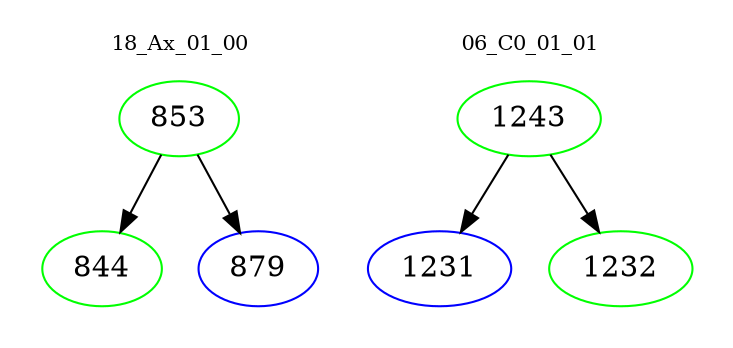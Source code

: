 digraph{
subgraph cluster_0 {
color = white
label = "18_Ax_01_00";
fontsize=10;
T0_853 [label="853", color="green"]
T0_853 -> T0_844 [color="black"]
T0_844 [label="844", color="green"]
T0_853 -> T0_879 [color="black"]
T0_879 [label="879", color="blue"]
}
subgraph cluster_1 {
color = white
label = "06_C0_01_01";
fontsize=10;
T1_1243 [label="1243", color="green"]
T1_1243 -> T1_1231 [color="black"]
T1_1231 [label="1231", color="blue"]
T1_1243 -> T1_1232 [color="black"]
T1_1232 [label="1232", color="green"]
}
}
